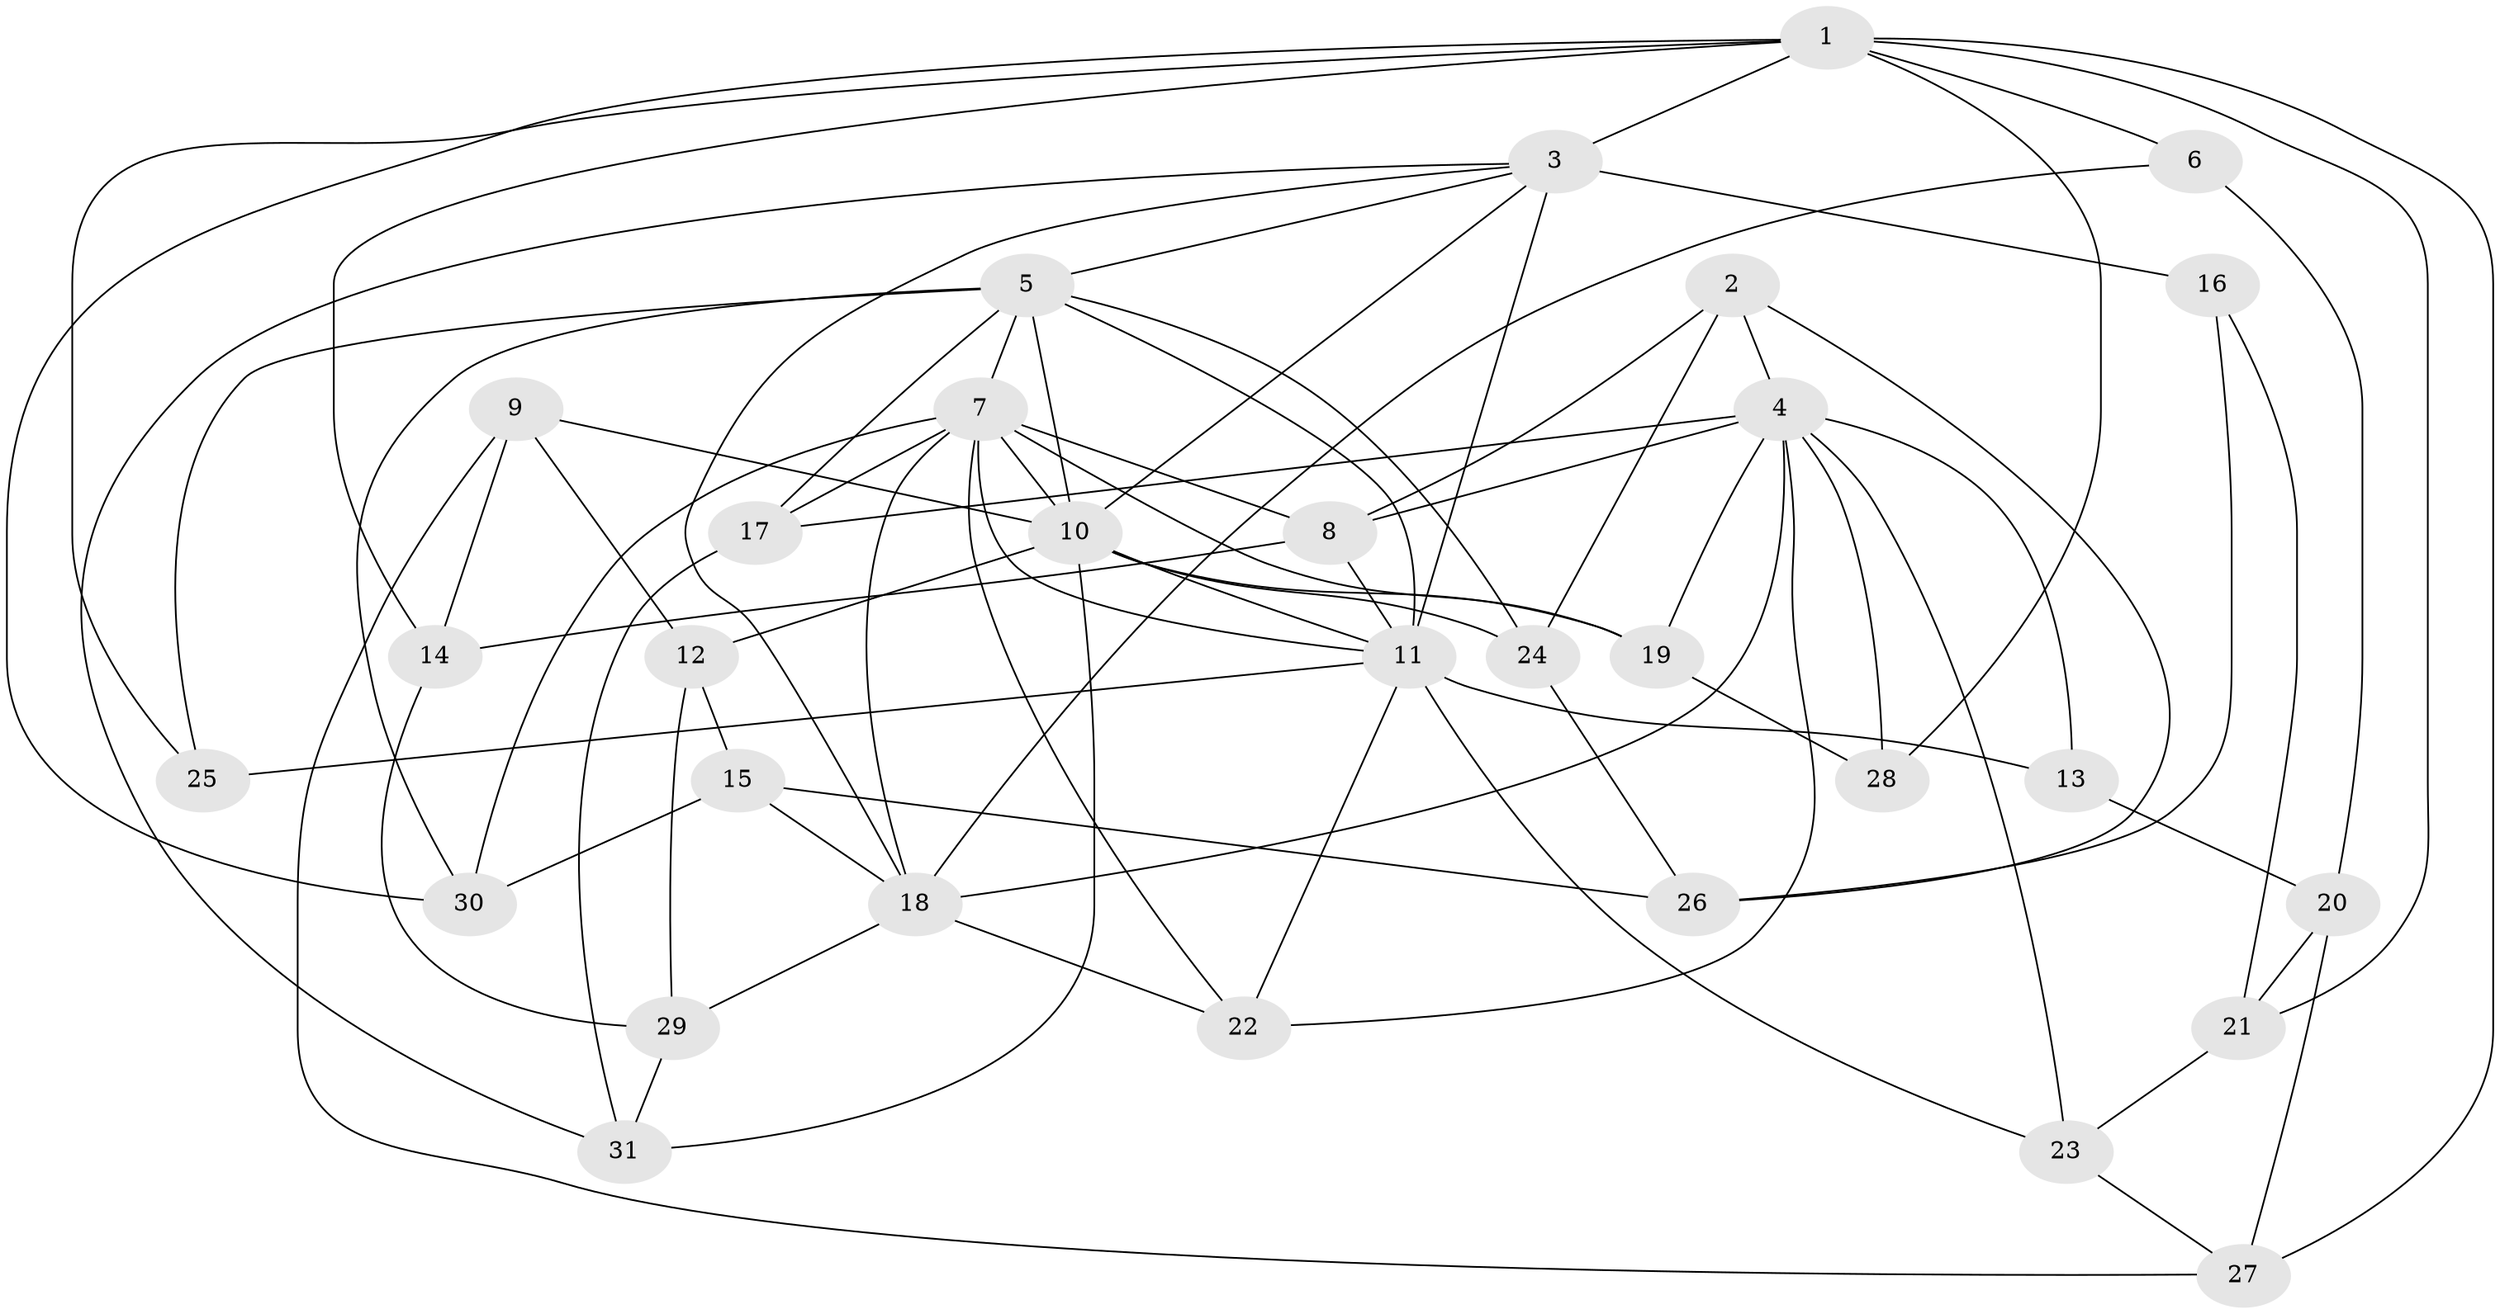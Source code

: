 // original degree distribution, {4: 1.0}
// Generated by graph-tools (version 1.1) at 2025/38/03/09/25 02:38:08]
// undirected, 31 vertices, 77 edges
graph export_dot {
graph [start="1"]
  node [color=gray90,style=filled];
  1;
  2;
  3;
  4;
  5;
  6;
  7;
  8;
  9;
  10;
  11;
  12;
  13;
  14;
  15;
  16;
  17;
  18;
  19;
  20;
  21;
  22;
  23;
  24;
  25;
  26;
  27;
  28;
  29;
  30;
  31;
  1 -- 3 [weight=2.0];
  1 -- 6 [weight=2.0];
  1 -- 14 [weight=1.0];
  1 -- 21 [weight=1.0];
  1 -- 25 [weight=1.0];
  1 -- 27 [weight=1.0];
  1 -- 28 [weight=1.0];
  1 -- 30 [weight=1.0];
  2 -- 4 [weight=1.0];
  2 -- 8 [weight=1.0];
  2 -- 24 [weight=1.0];
  2 -- 26 [weight=1.0];
  3 -- 5 [weight=1.0];
  3 -- 10 [weight=1.0];
  3 -- 11 [weight=2.0];
  3 -- 16 [weight=2.0];
  3 -- 18 [weight=1.0];
  3 -- 31 [weight=1.0];
  4 -- 8 [weight=2.0];
  4 -- 13 [weight=1.0];
  4 -- 17 [weight=1.0];
  4 -- 18 [weight=2.0];
  4 -- 19 [weight=1.0];
  4 -- 22 [weight=1.0];
  4 -- 23 [weight=1.0];
  4 -- 28 [weight=2.0];
  5 -- 7 [weight=1.0];
  5 -- 10 [weight=1.0];
  5 -- 11 [weight=2.0];
  5 -- 17 [weight=1.0];
  5 -- 24 [weight=1.0];
  5 -- 25 [weight=2.0];
  5 -- 30 [weight=1.0];
  6 -- 18 [weight=1.0];
  6 -- 20 [weight=1.0];
  7 -- 8 [weight=1.0];
  7 -- 10 [weight=2.0];
  7 -- 11 [weight=1.0];
  7 -- 17 [weight=1.0];
  7 -- 18 [weight=1.0];
  7 -- 19 [weight=1.0];
  7 -- 22 [weight=1.0];
  7 -- 30 [weight=1.0];
  8 -- 11 [weight=1.0];
  8 -- 14 [weight=1.0];
  9 -- 10 [weight=1.0];
  9 -- 12 [weight=1.0];
  9 -- 14 [weight=1.0];
  9 -- 27 [weight=1.0];
  10 -- 11 [weight=1.0];
  10 -- 12 [weight=1.0];
  10 -- 19 [weight=1.0];
  10 -- 24 [weight=1.0];
  10 -- 31 [weight=1.0];
  11 -- 13 [weight=2.0];
  11 -- 22 [weight=1.0];
  11 -- 23 [weight=1.0];
  11 -- 25 [weight=1.0];
  12 -- 15 [weight=1.0];
  12 -- 29 [weight=1.0];
  13 -- 20 [weight=1.0];
  14 -- 29 [weight=1.0];
  15 -- 18 [weight=1.0];
  15 -- 26 [weight=1.0];
  15 -- 30 [weight=1.0];
  16 -- 21 [weight=1.0];
  16 -- 26 [weight=1.0];
  17 -- 31 [weight=1.0];
  18 -- 22 [weight=1.0];
  18 -- 29 [weight=1.0];
  19 -- 28 [weight=1.0];
  20 -- 21 [weight=1.0];
  20 -- 27 [weight=1.0];
  21 -- 23 [weight=1.0];
  23 -- 27 [weight=1.0];
  24 -- 26 [weight=1.0];
  29 -- 31 [weight=1.0];
}
